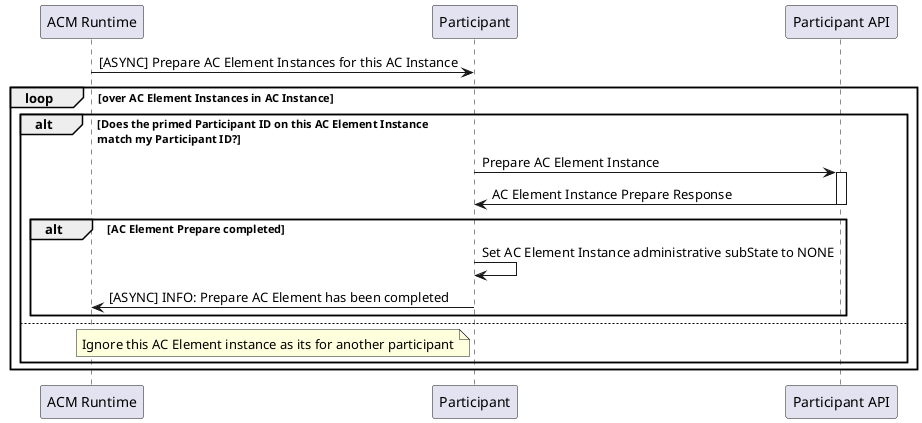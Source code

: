 @startuml
participant "ACM Runtime"
participant Participant
participant "Participant API"

"ACM Runtime" -> Participant: [ASYNC] Prepare AC Element Instances for this AC Instance

loop over AC Element Instances in AC Instance
 alt Does the primed Participant ID on this AC Element Instance\nmatch my Participant ID?
   Participant -> "Participant API": Prepare AC Element Instance
   activate "Participant API"
   Participant <- "Participant API": AC Element Instance Prepare Response
   deactivate "Participant API"
   alt AC Element Prepare completed
    Participant -> Participant: Set AC Element Instance administrative subState to NONE
    "ACM Runtime" <- Participant: [ASYNC] INFO: Prepare AC Element has been completed
   end
 else
  note left of Participant
   Ignore this AC Element instance as its for another participant
  end note
 end
end

@enduml
